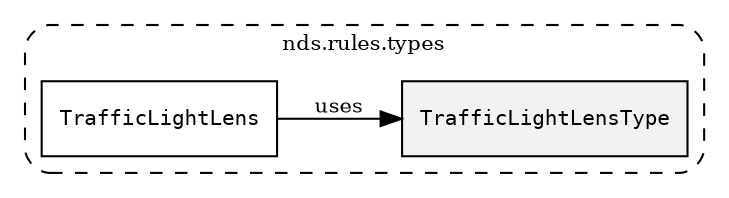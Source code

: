 /**
 * This dot file creates symbol collaboration diagram for TrafficLightLensType.
 */
digraph ZSERIO
{
    node [shape=box, fontsize=10];
    rankdir="LR";
    fontsize=10;
    tooltip="TrafficLightLensType collaboration diagram";

    subgraph "cluster_nds.rules.types"
    {
        style="dashed, rounded";
        label="nds.rules.types";
        tooltip="Package nds.rules.types";
        href="../../../content/packages/nds.rules.types.html#Package-nds-rules-types";
        target="_parent";

        "TrafficLightLensType" [style="filled", fillcolor="#0000000D", target="_parent", label=<<font face="monospace"><table align="center" border="0" cellspacing="0" cellpadding="0"><tr><td href="../../../content/packages/nds.rules.types.html#Enum-TrafficLightLensType" title="Enum defined in nds.rules.types">TrafficLightLensType</td></tr></table></font>>];
        "TrafficLightLens" [target="_parent", label=<<font face="monospace"><table align="center" border="0" cellspacing="0" cellpadding="0"><tr><td href="../../../content/packages/nds.rules.types.html#Structure-TrafficLightLens" title="Structure defined in nds.rules.types">TrafficLightLens</td></tr></table></font>>];
    }

    "TrafficLightLens" -> "TrafficLightLensType" [label="uses", fontsize=10];
}
